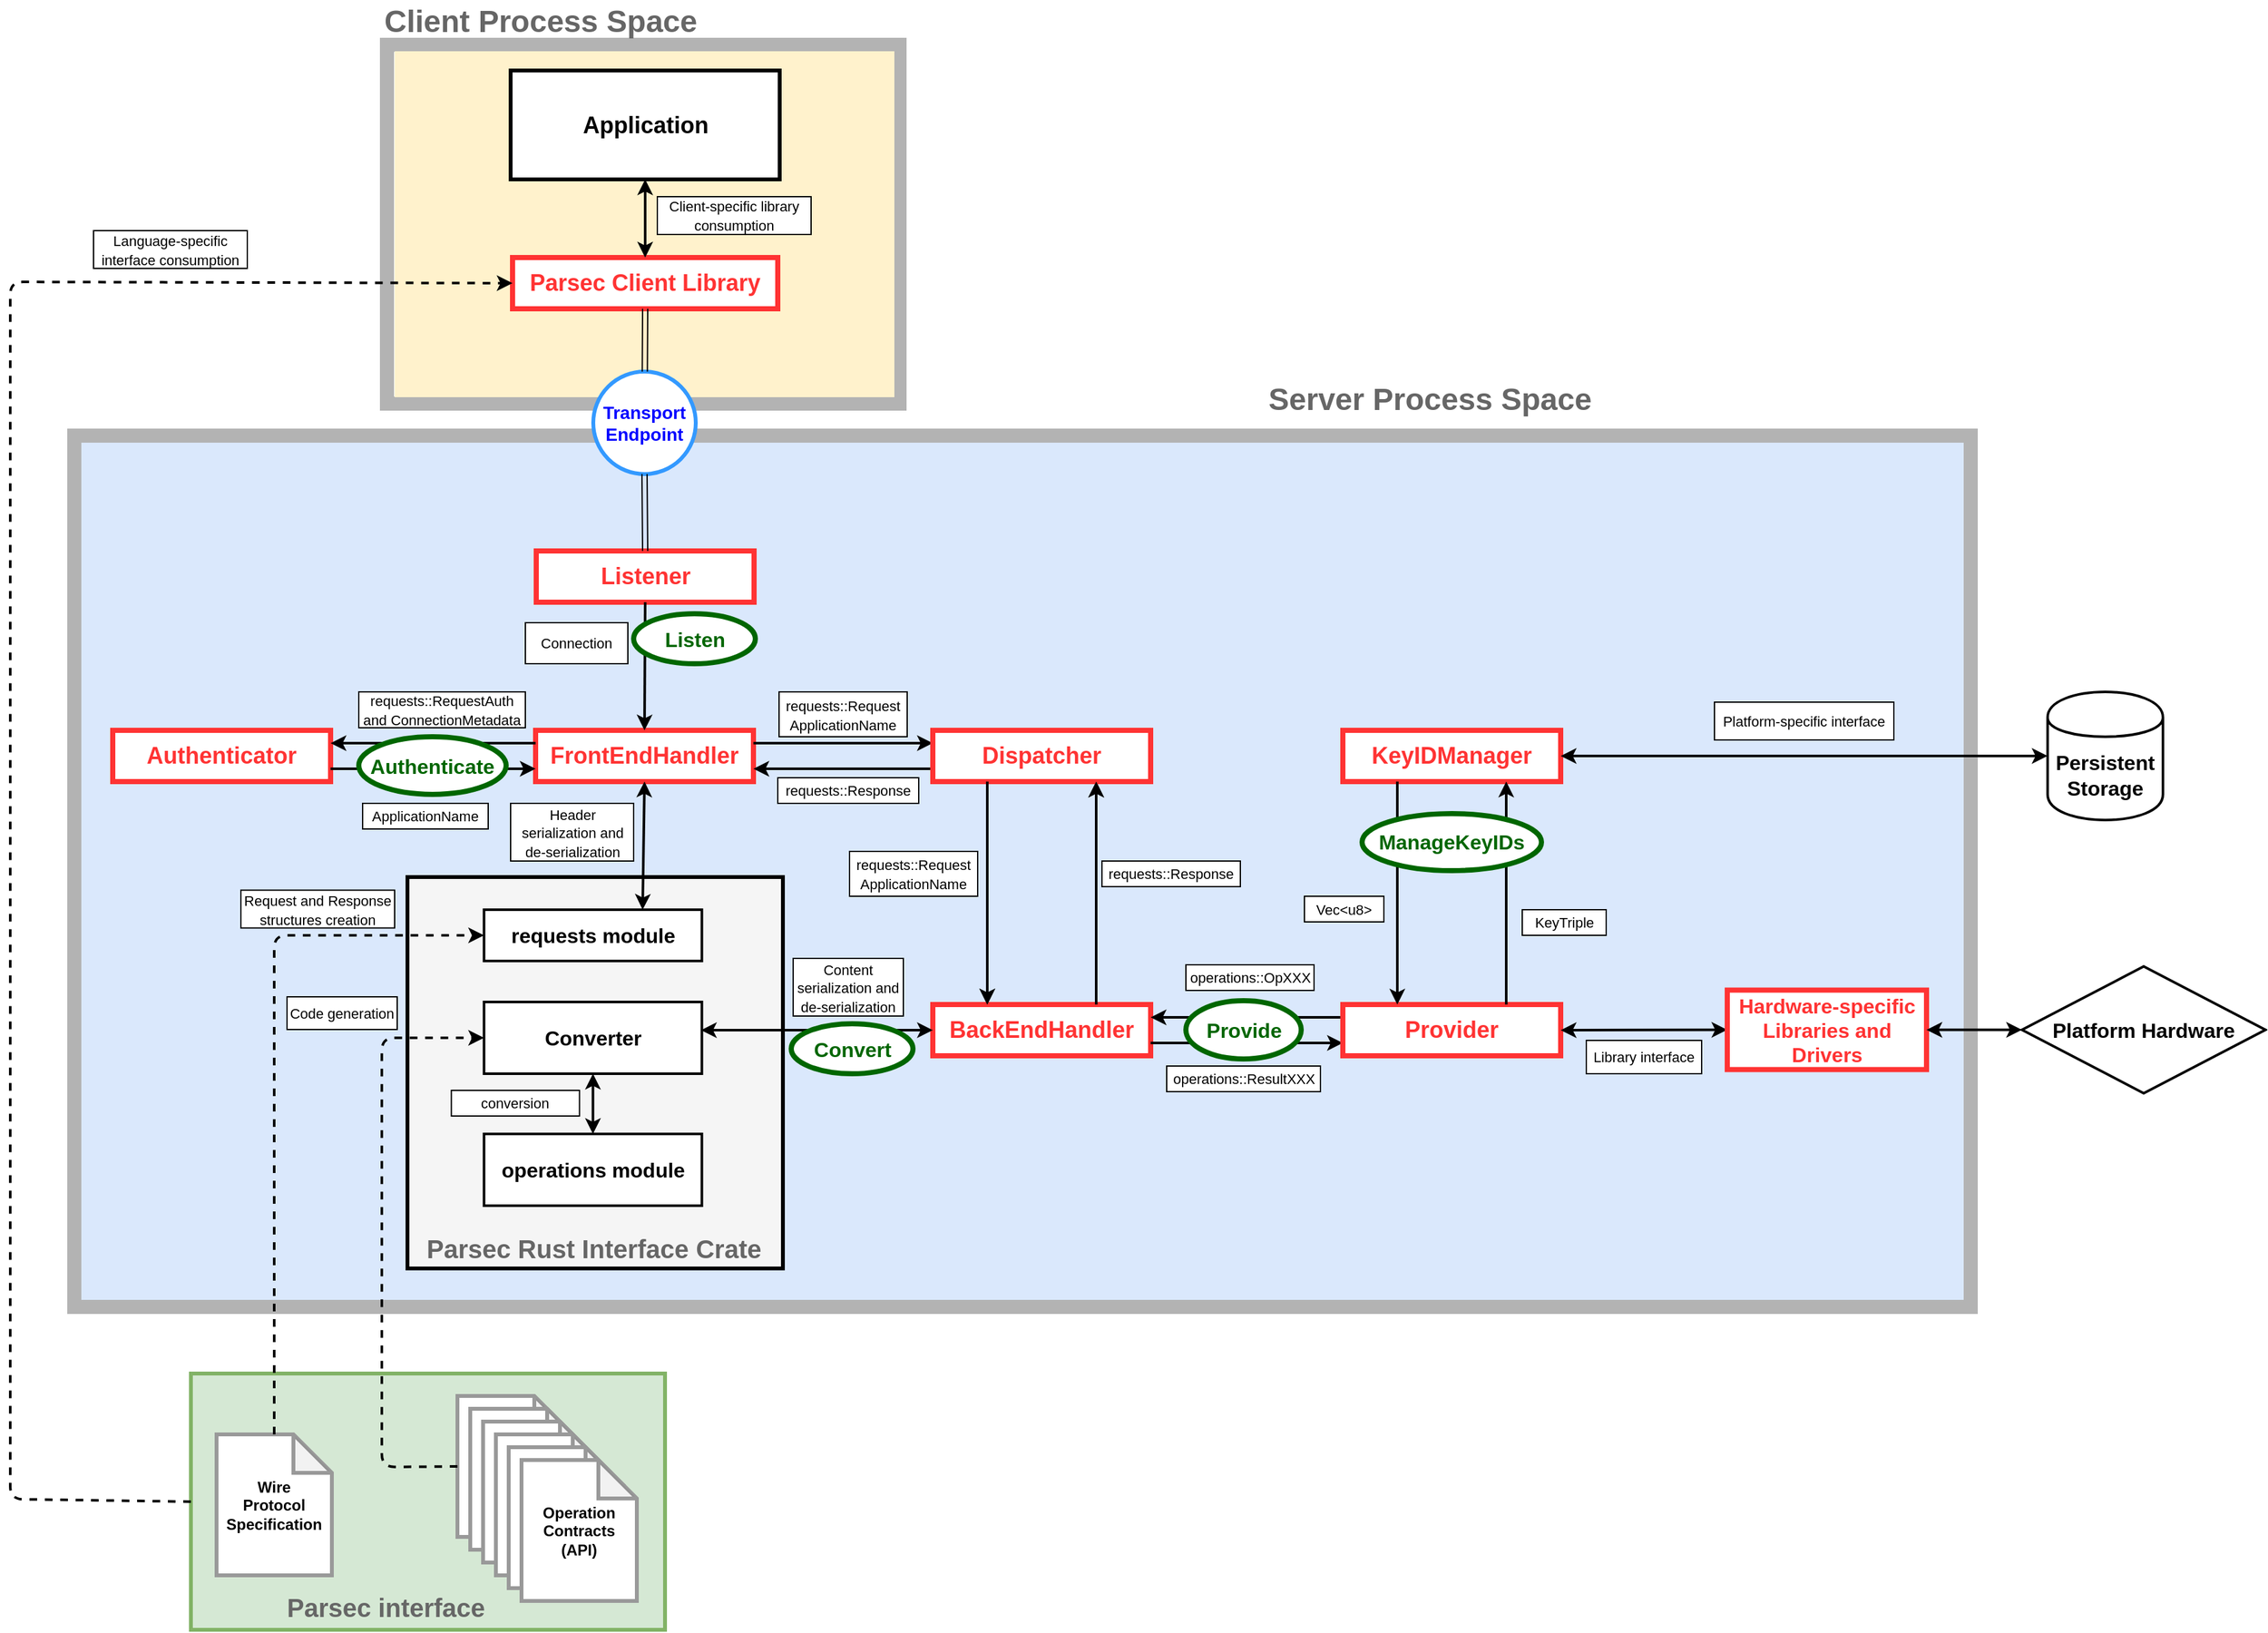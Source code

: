 <mxfile version="13.6.2" type="device"><diagram id="r3fCkxUuyQpxchEkL19v" name="Page-1"><mxGraphModel dx="2178" dy="2046" grid="1" gridSize="10" guides="1" tooltips="1" connect="1" arrows="1" fold="1" page="1" pageScale="1" pageWidth="827" pageHeight="1169" math="0" shadow="0"><root><mxCell id="0"/><mxCell id="1" parent="0"/><mxCell id="tQL5QQdw34QRPst9Y9li-74" value="" style="rounded=0;whiteSpace=wrap;html=1;strokeColor=#B3B3B3;strokeWidth=11;fillColor=#dae8fc;" parent="1" vertex="1"><mxGeometry x="-160" y="-10" width="1480" height="680" as="geometry"/></mxCell><mxCell id="tQL5QQdw34QRPst9Y9li-71" value="" style="rounded=0;whiteSpace=wrap;html=1;strokeColor=#B3B3B3;strokeWidth=11;" parent="1" vertex="1"><mxGeometry x="84" y="-315" width="400" height="280" as="geometry"/></mxCell><mxCell id="tQL5QQdw34QRPst9Y9li-43" value="" style="rounded=0;whiteSpace=wrap;html=1;strokeColor=none;strokeWidth=3;fillColor=#fff2cc;" parent="1" vertex="1"><mxGeometry x="90" y="-310" width="390" height="270" as="geometry"/></mxCell><mxCell id="tQL5QQdw34QRPst9Y9li-3" value="&lt;b&gt;&lt;font style=&quot;font-size: 18px&quot; color=&quot;#ff3333&quot;&gt;Listener&lt;/font&gt;&lt;/b&gt;" style="rounded=0;whiteSpace=wrap;html=1;strokeColor=#FF3333;strokeWidth=4;align=center;" parent="1" vertex="1"><mxGeometry x="200.5" y="80" width="170" height="40" as="geometry"/></mxCell><mxCell id="tQL5QQdw34QRPst9Y9li-6" value="&lt;b&gt;&lt;font color=&quot;#ff3333&quot; style=&quot;font-size: 18px&quot;&gt;FrontEndHandler&lt;/font&gt;&lt;/b&gt;" style="rounded=0;whiteSpace=wrap;html=1;strokeColor=#FF3333;strokeWidth=4;align=center;" parent="1" vertex="1"><mxGeometry x="200" y="220" width="170" height="40" as="geometry"/></mxCell><mxCell id="tQL5QQdw34QRPst9Y9li-7" value="&lt;font style=&quot;font-size: 11px&quot;&gt;Connection&lt;br&gt;&lt;/font&gt;" style="rounded=0;whiteSpace=wrap;html=1;strokeColor=#000000;strokeWidth=1;align=center;" parent="1" vertex="1"><mxGeometry x="192" y="136" width="80" height="32" as="geometry"/></mxCell><mxCell id="tQL5QQdw34QRPst9Y9li-8" value="&lt;font style=&quot;font-size: 14px&quot;&gt;&lt;b&gt;&lt;font color=&quot;#0000ff&quot;&gt;Transport&lt;br&gt;Endpoint&lt;/font&gt;&lt;br&gt;&lt;/b&gt;&lt;/font&gt;" style="ellipse;whiteSpace=wrap;html=1;aspect=fixed;strokeWidth=3;strokeColor=#3399FF;" parent="1" vertex="1"><mxGeometry x="245" y="-60" width="80" height="80" as="geometry"/></mxCell><mxCell id="tQL5QQdw34QRPst9Y9li-9" value="&lt;b&gt;&lt;font color=&quot;#ff3333&quot; style=&quot;font-size: 18px&quot;&gt;Dispatcher&lt;/font&gt;&lt;/b&gt;" style="rounded=0;whiteSpace=wrap;html=1;strokeColor=#FF3333;strokeWidth=4;align=center;" parent="1" vertex="1"><mxGeometry x="510" y="220" width="170" height="40" as="geometry"/></mxCell><mxCell id="tQL5QQdw34QRPst9Y9li-10" value="&lt;b&gt;&lt;font color=&quot;#ff3333&quot; style=&quot;font-size: 18px&quot;&gt;BackEndHandler&lt;/font&gt;&lt;/b&gt;" style="rounded=0;whiteSpace=wrap;html=1;strokeColor=#FF3333;strokeWidth=4;align=center;" parent="1" vertex="1"><mxGeometry x="510" y="434" width="170" height="40" as="geometry"/></mxCell><mxCell id="tQL5QQdw34QRPst9Y9li-11" value="" style="shape=link;html=1;entryX=0.5;entryY=1;entryDx=0;entryDy=0;exitX=0.5;exitY=0;exitDx=0;exitDy=0;" parent="1" source="tQL5QQdw34QRPst9Y9li-3" target="tQL5QQdw34QRPst9Y9li-8" edge="1"><mxGeometry width="50" height="50" relative="1" as="geometry"><mxPoint x="200" y="590" as="sourcePoint"/><mxPoint x="250" y="540" as="targetPoint"/></mxGeometry></mxCell><mxCell id="tQL5QQdw34QRPst9Y9li-13" value="" style="endArrow=classic;html=1;exitX=0.5;exitY=1;exitDx=0;exitDy=0;entryX=0.5;entryY=0;entryDx=0;entryDy=0;strokeWidth=2;" parent="1" source="tQL5QQdw34QRPst9Y9li-3" target="tQL5QQdw34QRPst9Y9li-6" edge="1"><mxGeometry width="50" height="50" relative="1" as="geometry"><mxPoint x="200" y="420" as="sourcePoint"/><mxPoint x="250" y="370" as="targetPoint"/></mxGeometry></mxCell><mxCell id="tQL5QQdw34QRPst9Y9li-19" value="&lt;font style=&quot;font-size: 11px&quot;&gt;requests::Request&lt;br&gt;ApplicationName&lt;br&gt;&lt;/font&gt;" style="rounded=0;whiteSpace=wrap;html=1;strokeColor=#000000;strokeWidth=1;align=center;" parent="1" vertex="1"><mxGeometry x="390" y="190" width="100" height="35" as="geometry"/></mxCell><mxCell id="tQL5QQdw34QRPst9Y9li-20" value="&lt;font style=&quot;font-size: 11px&quot;&gt;requests::Response&lt;/font&gt;" style="rounded=0;whiteSpace=wrap;html=1;strokeColor=#000000;strokeWidth=1;align=center;" parent="1" vertex="1"><mxGeometry x="389" y="257" width="110" height="20" as="geometry"/></mxCell><mxCell id="tQL5QQdw34QRPst9Y9li-21" value="" style="endArrow=classic;html=1;exitX=1;exitY=0.25;exitDx=0;exitDy=0;entryX=0;entryY=0.25;entryDx=0;entryDy=0;strokeWidth=2;" parent="1" source="tQL5QQdw34QRPst9Y9li-6" target="tQL5QQdw34QRPst9Y9li-9" edge="1"><mxGeometry width="50" height="50" relative="1" as="geometry"><mxPoint x="337.5" y="230" as="sourcePoint"/><mxPoint x="337.5" y="130" as="targetPoint"/></mxGeometry></mxCell><mxCell id="tQL5QQdw34QRPst9Y9li-22" value="" style="endArrow=classic;html=1;entryX=1;entryY=0.75;entryDx=0;entryDy=0;exitX=0;exitY=0.75;exitDx=0;exitDy=0;strokeWidth=2;" parent="1" source="tQL5QQdw34QRPst9Y9li-9" target="tQL5QQdw34QRPst9Y9li-6" edge="1"><mxGeometry width="50" height="50" relative="1" as="geometry"><mxPoint x="500" y="240" as="sourcePoint"/><mxPoint x="347.5" y="140" as="targetPoint"/></mxGeometry></mxCell><mxCell id="tQL5QQdw34QRPst9Y9li-23" value="" style="endArrow=classic;html=1;exitX=0.25;exitY=1;exitDx=0;exitDy=0;entryX=0.25;entryY=0;entryDx=0;entryDy=0;strokeWidth=2;" parent="1" source="tQL5QQdw34QRPst9Y9li-9" target="tQL5QQdw34QRPst9Y9li-10" edge="1"><mxGeometry width="50" height="50" relative="1" as="geometry"><mxPoint x="252.5" y="130" as="sourcePoint"/><mxPoint x="252.5" y="230" as="targetPoint"/></mxGeometry></mxCell><mxCell id="tQL5QQdw34QRPst9Y9li-24" value="" style="endArrow=classic;html=1;exitX=0.75;exitY=0;exitDx=0;exitDy=0;entryX=0.75;entryY=1;entryDx=0;entryDy=0;strokeWidth=2;" parent="1" source="tQL5QQdw34QRPst9Y9li-10" target="tQL5QQdw34QRPst9Y9li-9" edge="1"><mxGeometry width="50" height="50" relative="1" as="geometry"><mxPoint x="262.5" y="140" as="sourcePoint"/><mxPoint x="262.5" y="240" as="targetPoint"/></mxGeometry></mxCell><mxCell id="tQL5QQdw34QRPst9Y9li-25" value="" style="endArrow=classic;html=1;exitX=1;exitY=0.75;exitDx=0;exitDy=0;strokeWidth=2;entryX=0;entryY=0.75;entryDx=0;entryDy=0;" parent="1" source="tQL5QQdw34QRPst9Y9li-10" target="tQL5QQdw34QRPst9Y9li-12" edge="1"><mxGeometry width="50" height="50" relative="1" as="geometry"><mxPoint x="272.5" y="240" as="sourcePoint"/><mxPoint x="850" y="440" as="targetPoint"/></mxGeometry></mxCell><mxCell id="tQL5QQdw34QRPst9Y9li-26" value="" style="endArrow=classic;html=1;exitX=0;exitY=0.25;exitDx=0;exitDy=0;entryX=1;entryY=0.25;entryDx=0;entryDy=0;strokeWidth=2;" parent="1" source="tQL5QQdw34QRPst9Y9li-12" target="tQL5QQdw34QRPst9Y9li-10" edge="1"><mxGeometry width="50" height="50" relative="1" as="geometry"><mxPoint x="282.5" y="250" as="sourcePoint"/><mxPoint x="282.5" y="350" as="targetPoint"/></mxGeometry></mxCell><mxCell id="tQL5QQdw34QRPst9Y9li-28" value="&lt;font style=&quot;font-size: 11px&quot;&gt;requests::Response&lt;/font&gt;" style="rounded=0;whiteSpace=wrap;html=1;strokeColor=#000000;strokeWidth=1;align=center;" parent="1" vertex="1"><mxGeometry x="642" y="322" width="108" height="20" as="geometry"/></mxCell><mxCell id="tQL5QQdw34QRPst9Y9li-31" value="" style="rounded=0;whiteSpace=wrap;html=1;strokeColor=#000000;strokeWidth=3;fillColor=#f5f5f5;fontColor=#333333;" parent="1" vertex="1"><mxGeometry x="100" y="334.5" width="293" height="305.5" as="geometry"/></mxCell><mxCell id="tQL5QQdw34QRPst9Y9li-33" value="&lt;font style=&quot;font-size: 11px&quot;&gt;operations::ResultXXX&lt;/font&gt;" style="rounded=0;whiteSpace=wrap;html=1;strokeColor=#000000;strokeWidth=1;align=center;" parent="1" vertex="1"><mxGeometry x="692.5" y="482" width="120" height="20" as="geometry"/></mxCell><mxCell id="tQL5QQdw34QRPst9Y9li-34" value="" style="rounded=0;whiteSpace=wrap;html=1;strokeColor=#82b366;strokeWidth=3;fillColor=#d5e8d4;" parent="1" vertex="1"><mxGeometry x="-69" y="722" width="370" height="200" as="geometry"/></mxCell><mxCell id="tQL5QQdw34QRPst9Y9li-35" value="&lt;b&gt;Wire&lt;br&gt;Protocol&lt;br&gt;Specification&lt;/b&gt;" style="shape=note;whiteSpace=wrap;html=1;backgroundOutline=1;darkOpacity=0.05;strokeColor=#999999;strokeWidth=3;" parent="1" vertex="1"><mxGeometry x="-49" y="769.5" width="90" height="110" as="geometry"/></mxCell><mxCell id="tQL5QQdw34QRPst9Y9li-36" value="&lt;b&gt;Protobuf&lt;br&gt;Contracts&lt;/b&gt;" style="shape=note;whiteSpace=wrap;html=1;backgroundOutline=1;darkOpacity=0.05;strokeColor=#999999;strokeWidth=3;" parent="1" vertex="1"><mxGeometry x="139" y="739.5" width="90" height="110" as="geometry"/></mxCell><mxCell id="tQL5QQdw34QRPst9Y9li-37" value="&lt;b&gt;Protobuf&lt;br&gt;Contracts&lt;/b&gt;" style="shape=note;whiteSpace=wrap;html=1;backgroundOutline=1;darkOpacity=0.05;strokeColor=#999999;strokeWidth=3;" parent="1" vertex="1"><mxGeometry x="149" y="749.5" width="90" height="110" as="geometry"/></mxCell><mxCell id="tQL5QQdw34QRPst9Y9li-38" value="&lt;b&gt;Protobuf&lt;br&gt;Contracts&lt;/b&gt;" style="shape=note;whiteSpace=wrap;html=1;backgroundOutline=1;darkOpacity=0.05;strokeColor=#999999;strokeWidth=3;" parent="1" vertex="1"><mxGeometry x="159" y="759.5" width="90" height="110" as="geometry"/></mxCell><mxCell id="tQL5QQdw34QRPst9Y9li-39" value="&lt;b&gt;Protobuf&lt;br&gt;Contracts&lt;/b&gt;" style="shape=note;whiteSpace=wrap;html=1;backgroundOutline=1;darkOpacity=0.05;strokeColor=#999999;strokeWidth=3;" parent="1" vertex="1"><mxGeometry x="169" y="769.5" width="90" height="110" as="geometry"/></mxCell><mxCell id="tQL5QQdw34QRPst9Y9li-40" value="&lt;b&gt;Protobuf&lt;br&gt;Contracts&lt;/b&gt;" style="shape=note;whiteSpace=wrap;html=1;backgroundOutline=1;darkOpacity=0.05;strokeColor=#999999;strokeWidth=3;" parent="1" vertex="1"><mxGeometry x="179" y="779.5" width="90" height="110" as="geometry"/></mxCell><mxCell id="tQL5QQdw34QRPst9Y9li-41" value="&lt;b&gt;Operation&lt;br&gt;Contracts&lt;br&gt;(API)&lt;br&gt;&lt;/b&gt;" style="shape=note;whiteSpace=wrap;html=1;backgroundOutline=1;darkOpacity=0.05;strokeColor=#999999;strokeWidth=3;" parent="1" vertex="1"><mxGeometry x="189" y="789.5" width="90" height="110" as="geometry"/></mxCell><mxCell id="tQL5QQdw34QRPst9Y9li-44" value="&lt;b&gt;&lt;font style=&quot;font-size: 18px&quot;&gt;Application&lt;/font&gt;&lt;/b&gt;" style="rounded=0;whiteSpace=wrap;html=1;strokeColor=#000000;strokeWidth=3;align=center;" parent="1" vertex="1"><mxGeometry x="180.5" y="-295" width="210" height="85" as="geometry"/></mxCell><mxCell id="tQL5QQdw34QRPst9Y9li-45" value="&lt;b&gt;&lt;font style=&quot;font-size: 18px&quot; color=&quot;#ff3333&quot;&gt;Parsec Client Library&lt;/font&gt;&lt;/b&gt;" style="rounded=0;whiteSpace=wrap;html=1;strokeColor=#FF3333;strokeWidth=4;align=center;" parent="1" vertex="1"><mxGeometry x="182" y="-149" width="207" height="40" as="geometry"/></mxCell><mxCell id="tQL5QQdw34QRPst9Y9li-46" value="" style="shape=link;html=1;entryX=0.5;entryY=1;entryDx=0;entryDy=0;" parent="1" source="tQL5QQdw34QRPst9Y9li-8" target="tQL5QQdw34QRPst9Y9li-45" edge="1"><mxGeometry width="50" height="50" relative="1" as="geometry"><mxPoint x="295" y="90" as="sourcePoint"/><mxPoint x="295" y="30" as="targetPoint"/></mxGeometry></mxCell><mxCell id="tQL5QQdw34QRPst9Y9li-47" value="" style="endArrow=classic;html=1;exitX=0.5;exitY=1;exitDx=0;exitDy=0;entryX=0.5;entryY=0;entryDx=0;entryDy=0;strokeWidth=2;startArrow=classic;startFill=1;" parent="1" source="tQL5QQdw34QRPst9Y9li-44" target="tQL5QQdw34QRPst9Y9li-45" edge="1"><mxGeometry width="50" height="50" relative="1" as="geometry"><mxPoint x="252.5" y="130" as="sourcePoint"/><mxPoint x="252.5" y="230" as="targetPoint"/></mxGeometry></mxCell><mxCell id="tQL5QQdw34QRPst9Y9li-51" value="" style="endArrow=classic;html=1;strokeWidth=2;entryX=0;entryY=0.5;entryDx=0;entryDy=0;exitX=0;exitY=0.5;exitDx=0;exitDy=0;dashed=1;" parent="1" source="tQL5QQdw34QRPst9Y9li-34" target="tQL5QQdw34QRPst9Y9li-45" edge="1"><mxGeometry width="50" height="50" relative="1" as="geometry"><mxPoint x="-180" y="960" as="sourcePoint"/><mxPoint x="-130" y="910" as="targetPoint"/><Array as="points"><mxPoint x="-210" y="820"/><mxPoint x="-210" y="330"/><mxPoint x="-210" y="-130"/></Array></mxGeometry></mxCell><mxCell id="tQL5QQdw34QRPst9Y9li-53" value="" style="endArrow=classic;html=1;exitX=0.5;exitY=0;exitDx=0;exitDy=0;entryX=0;entryY=0.5;entryDx=0;entryDy=0;strokeWidth=2;exitPerimeter=0;dashed=1;" parent="1" source="tQL5QQdw34QRPst9Y9li-35" target="3R7wPzq69bJwRMDpHumH-47" edge="1"><mxGeometry width="50" height="50" relative="1" as="geometry"><mxPoint x="50" y="737.5" as="sourcePoint"/><mxPoint x="198.5" y="380" as="targetPoint"/><Array as="points"><mxPoint x="-4" y="380"/></Array></mxGeometry></mxCell><mxCell id="tQL5QQdw34QRPst9Y9li-54" value="&lt;b&gt;&lt;font style=&quot;font-size: 16px&quot;&gt;operations module&lt;br&gt;&lt;/font&gt;&lt;/b&gt;" style="rounded=0;whiteSpace=wrap;html=1;strokeColor=#000000;strokeWidth=2;align=center;" parent="1" vertex="1"><mxGeometry x="159.75" y="535" width="170" height="56" as="geometry"/></mxCell><mxCell id="tQL5QQdw34QRPst9Y9li-57" value="&lt;b&gt;&lt;font style=&quot;font-size: 20px&quot; color=&quot;#666666&quot;&gt;Parsec interface&lt;/font&gt;&lt;/b&gt;" style="text;html=1;resizable=0;points=[];autosize=1;align=left;verticalAlign=top;spacingTop=-4;" parent="1" vertex="1"><mxGeometry x="3.5" y="889.5" width="170" height="20" as="geometry"/></mxCell><mxCell id="tQL5QQdw34QRPst9Y9li-58" value="&lt;b&gt;&lt;font style=&quot;font-size: 20px&quot; color=&quot;#666666&quot;&gt;Parsec Rust Interface Crate&lt;br&gt;&lt;/font&gt;&lt;/b&gt;" style="text;html=1;resizable=0;points=[];autosize=1;align=left;verticalAlign=top;spacingTop=-4;" parent="1" vertex="1"><mxGeometry x="113" y="610" width="280" height="20" as="geometry"/></mxCell><mxCell id="tQL5QQdw34QRPst9Y9li-61" value="" style="endArrow=classic;startArrow=classic;html=1;strokeWidth=2;exitX=0.5;exitY=0;exitDx=0;exitDy=0;entryX=0.5;entryY=1;entryDx=0;entryDy=0;" parent="1" target="tQL5QQdw34QRPst9Y9li-6" edge="1"><mxGeometry width="50" height="50" relative="1" as="geometry"><mxPoint x="283.5" y="360" as="sourcePoint"/><mxPoint x="279" y="259" as="targetPoint"/></mxGeometry></mxCell><mxCell id="tQL5QQdw34QRPst9Y9li-64" value="&lt;font style=&quot;font-size: 11px&quot;&gt;Header serialization and de-serialization&lt;/font&gt;" style="rounded=0;whiteSpace=wrap;html=1;strokeColor=#000000;strokeWidth=1;align=center;" parent="1" vertex="1"><mxGeometry x="180.5" y="277" width="96" height="45" as="geometry"/></mxCell><mxCell id="tQL5QQdw34QRPst9Y9li-65" value="" style="endArrow=classic;startArrow=classic;html=1;strokeWidth=2;exitX=0.5;exitY=0;exitDx=0;exitDy=0;entryX=0.5;entryY=1;entryDx=0;entryDy=0;" parent="1" source="tQL5QQdw34QRPst9Y9li-54" target="3R7wPzq69bJwRMDpHumH-46" edge="1"><mxGeometry width="50" height="50" relative="1" as="geometry"><mxPoint x="293.5" y="370" as="sourcePoint"/><mxPoint x="269.973" y="488" as="targetPoint"/></mxGeometry></mxCell><mxCell id="tQL5QQdw34QRPst9Y9li-66" value="&lt;font style=&quot;font-size: 11px&quot;&gt;conversion&lt;/font&gt;" style="rounded=0;whiteSpace=wrap;html=1;strokeColor=#000000;strokeWidth=1;align=center;" parent="1" vertex="1"><mxGeometry x="134.25" y="501" width="100" height="20" as="geometry"/></mxCell><mxCell id="tQL5QQdw34QRPst9Y9li-67" value="" style="endArrow=classic;html=1;strokeWidth=2;entryX=0;entryY=0.5;entryDx=0;entryDy=0;exitX=0;exitY=0.5;exitDx=0;exitDy=0;dashed=1;exitPerimeter=0;" parent="1" source="tQL5QQdw34QRPst9Y9li-36" target="3R7wPzq69bJwRMDpHumH-46" edge="1"><mxGeometry width="50" height="50" relative="1" as="geometry"><mxPoint x="2.5" y="800" as="sourcePoint"/><mxPoint x="200" y="460" as="targetPoint"/><Array as="points"><mxPoint x="80" y="795"/><mxPoint x="80" y="460"/></Array></mxGeometry></mxCell><mxCell id="tQL5QQdw34QRPst9Y9li-68" value="" style="endArrow=classic;startArrow=classic;html=1;strokeWidth=2;exitX=0;exitY=0.5;exitDx=0;exitDy=0;entryX=0.996;entryY=0.393;entryDx=0;entryDy=0;entryPerimeter=0;" parent="1" source="tQL5QQdw34QRPst9Y9li-10" target="3R7wPzq69bJwRMDpHumH-46" edge="1"><mxGeometry width="50" height="50" relative="1" as="geometry"><mxPoint x="293.5" y="370" as="sourcePoint"/><mxPoint x="370" y="454.008" as="targetPoint"/></mxGeometry></mxCell><mxCell id="tQL5QQdw34QRPst9Y9li-69" value="&lt;font style=&quot;font-size: 11px&quot;&gt;Content serialization and de-serialization&lt;/font&gt;" style="rounded=0;whiteSpace=wrap;html=1;strokeColor=#000000;strokeWidth=1;align=center;" parent="1" vertex="1"><mxGeometry x="401" y="398" width="86" height="45" as="geometry"/></mxCell><mxCell id="tQL5QQdw34QRPst9Y9li-77" value="&lt;b&gt;&lt;font style=&quot;font-size: 24px&quot; color=&quot;#666666&quot;&gt;Client Process Space&lt;/font&gt;&lt;/b&gt;" style="text;html=1;resizable=0;points=[];autosize=1;align=left;verticalAlign=top;spacingTop=-4;" parent="1" vertex="1"><mxGeometry x="80" y="-350" width="260" height="20" as="geometry"/></mxCell><mxCell id="tQL5QQdw34QRPst9Y9li-78" value="&lt;font color=&quot;#666666&quot;&gt;&lt;span style=&quot;font-size: 24px&quot;&gt;&lt;b&gt;Server Process Space&lt;/b&gt;&lt;/span&gt;&lt;/font&gt;" style="text;html=1;resizable=0;points=[];autosize=1;align=left;verticalAlign=top;spacingTop=-4;" parent="1" vertex="1"><mxGeometry x="770" y="-55" width="270" height="20" as="geometry"/></mxCell><mxCell id="tQL5QQdw34QRPst9Y9li-12" value="&lt;b&gt;&lt;font color=&quot;#ff3333&quot; style=&quot;font-size: 18px&quot;&gt;Provider&lt;/font&gt;&lt;/b&gt;" style="rounded=0;whiteSpace=wrap;html=1;strokeColor=#FF3333;strokeWidth=4;align=center;" parent="1" vertex="1"><mxGeometry x="830" y="434" width="170" height="40" as="geometry"/></mxCell><mxCell id="ygFmO6XWTgWKGIcUkPQl-4" value="&lt;b&gt;&lt;font style=&quot;font-size: 18px&quot; color=&quot;#ff3333&quot;&gt;Authenticator&lt;/font&gt;&lt;/b&gt;" style="rounded=0;whiteSpace=wrap;html=1;strokeColor=#FF3333;strokeWidth=4;align=center;" parent="1" vertex="1"><mxGeometry x="-130" y="220" width="170" height="40" as="geometry"/></mxCell><mxCell id="ygFmO6XWTgWKGIcUkPQl-5" value="" style="endArrow=classic;html=1;exitX=0;exitY=0.25;exitDx=0;exitDy=0;entryX=1;entryY=0.25;entryDx=0;entryDy=0;strokeWidth=2;" parent="1" source="tQL5QQdw34QRPst9Y9li-6" target="ygFmO6XWTgWKGIcUkPQl-4" edge="1"><mxGeometry width="50" height="50" relative="1" as="geometry"><mxPoint x="130.0" y="190" as="sourcePoint"/><mxPoint x="130.0" y="290" as="targetPoint"/></mxGeometry></mxCell><mxCell id="ygFmO6XWTgWKGIcUkPQl-7" value="" style="endArrow=classic;html=1;exitX=1;exitY=0.75;exitDx=0;exitDy=0;entryX=0;entryY=0.75;entryDx=0;entryDy=0;strokeWidth=2;" parent="1" source="ygFmO6XWTgWKGIcUkPQl-4" target="tQL5QQdw34QRPst9Y9li-6" edge="1"><mxGeometry width="50" height="50" relative="1" as="geometry"><mxPoint x="196.0" y="274" as="sourcePoint"/><mxPoint x="80" y="274" as="targetPoint"/></mxGeometry></mxCell><mxCell id="ygFmO6XWTgWKGIcUkPQl-12" value="&lt;font style=&quot;font-size: 11px&quot;&gt;requests::RequestAuth and ConnectionMetadata&lt;/font&gt;" style="rounded=0;whiteSpace=wrap;html=1;strokeColor=#000000;strokeWidth=1;align=center;" parent="1" vertex="1"><mxGeometry x="62" y="190" width="130" height="28" as="geometry"/></mxCell><mxCell id="ygFmO6XWTgWKGIcUkPQl-13" value="&lt;font style=&quot;font-size: 11px&quot;&gt;ApplicationName&lt;/font&gt;" style="rounded=0;whiteSpace=wrap;html=1;strokeColor=#000000;strokeWidth=1;align=center;" parent="1" vertex="1"><mxGeometry x="65" y="277" width="98" height="20" as="geometry"/></mxCell><mxCell id="3R7wPzq69bJwRMDpHumH-1" value="&lt;font style=&quot;font-size: 11px&quot;&gt;requests::Request&lt;br&gt;ApplicationName&lt;br&gt;&lt;/font&gt;" style="rounded=0;whiteSpace=wrap;html=1;strokeColor=#000000;strokeWidth=1;align=center;" parent="1" vertex="1"><mxGeometry x="445" y="314.5" width="100" height="35" as="geometry"/></mxCell><mxCell id="3R7wPzq69bJwRMDpHumH-5" value="&lt;b&gt;&lt;font color=&quot;#ff3333&quot; style=&quot;font-size: 18px&quot;&gt;Dispatcher&lt;/font&gt;&lt;/b&gt;" style="rounded=0;whiteSpace=wrap;html=1;strokeColor=#FF3333;strokeWidth=4;align=center;" parent="1" vertex="1"><mxGeometry x="510" y="220" width="170" height="40" as="geometry"/></mxCell><mxCell id="3R7wPzq69bJwRMDpHumH-6" value="" style="endArrow=classic;html=1;exitX=0.25;exitY=1;exitDx=0;exitDy=0;entryX=0.25;entryY=0;entryDx=0;entryDy=0;strokeWidth=2;" parent="1" source="3R7wPzq69bJwRMDpHumH-5" edge="1"><mxGeometry width="50" height="50" relative="1" as="geometry"><mxPoint x="252.5" y="130" as="sourcePoint"/><mxPoint x="552.5" y="434" as="targetPoint"/></mxGeometry></mxCell><mxCell id="3R7wPzq69bJwRMDpHumH-7" value="" style="endArrow=classic;html=1;exitX=0.75;exitY=0;exitDx=0;exitDy=0;entryX=0.75;entryY=1;entryDx=0;entryDy=0;strokeWidth=2;" parent="1" target="3R7wPzq69bJwRMDpHumH-5" edge="1"><mxGeometry width="50" height="50" relative="1" as="geometry"><mxPoint x="637.5" y="434" as="sourcePoint"/><mxPoint x="262.5" y="240" as="targetPoint"/></mxGeometry></mxCell><mxCell id="3R7wPzq69bJwRMDpHumH-11" value="&lt;font style=&quot;font-size: 11px&quot;&gt;operations::OpXXX&lt;/font&gt;" style="rounded=0;whiteSpace=wrap;html=1;strokeColor=#000000;strokeWidth=1;align=center;" parent="1" vertex="1"><mxGeometry x="707.5" y="403" width="100" height="20" as="geometry"/></mxCell><mxCell id="3R7wPzq69bJwRMDpHumH-12" value="&lt;font style=&quot;font-size: 11px&quot;&gt;requests::Request&lt;br&gt;ApplicationName&lt;br&gt;&lt;/font&gt;" style="rounded=0;whiteSpace=wrap;html=1;strokeColor=#000000;strokeWidth=1;align=center;" parent="1" vertex="1"><mxGeometry x="445" y="314.5" width="100" height="35" as="geometry"/></mxCell><mxCell id="3R7wPzq69bJwRMDpHumH-24" value="&lt;font style=&quot;font-size: 11px&quot;&gt;Vec&amp;lt;u8&amp;gt;&lt;/font&gt;" style="rounded=0;whiteSpace=wrap;html=1;strokeColor=#000000;strokeWidth=1;align=center;" parent="1" vertex="1"><mxGeometry x="800" y="349.5" width="62" height="20" as="geometry"/></mxCell><mxCell id="3R7wPzq69bJwRMDpHumH-25" value="&lt;b&gt;&lt;font style=&quot;font-size: 18px&quot; color=&quot;#ff3333&quot;&gt;KeyIDManager&lt;/font&gt;&lt;/b&gt;" style="rounded=0;whiteSpace=wrap;html=1;strokeColor=#FF3333;strokeWidth=4;align=center;" parent="1" vertex="1"><mxGeometry x="830" y="220" width="170" height="40" as="geometry"/></mxCell><mxCell id="3R7wPzq69bJwRMDpHumH-26" value="" style="endArrow=classic;html=1;entryX=0.25;entryY=0;entryDx=0;entryDy=0;strokeWidth=2;exitX=0.25;exitY=1;exitDx=0;exitDy=0;" parent="1" source="3R7wPzq69bJwRMDpHumH-25" target="tQL5QQdw34QRPst9Y9li-12" edge="1"><mxGeometry width="50" height="50" relative="1" as="geometry"><mxPoint x="858" y="260" as="sourcePoint"/><mxPoint x="855" y="394" as="targetPoint"/></mxGeometry></mxCell><mxCell id="3R7wPzq69bJwRMDpHumH-27" value="" style="endArrow=classic;html=1;exitX=0.75;exitY=0;exitDx=0;exitDy=0;entryX=0.75;entryY=1;entryDx=0;entryDy=0;strokeWidth=2;" parent="1" source="tQL5QQdw34QRPst9Y9li-12" target="3R7wPzq69bJwRMDpHumH-25" edge="1"><mxGeometry width="50" height="50" relative="1" as="geometry"><mxPoint x="940" y="394" as="sourcePoint"/><mxPoint x="565" y="200" as="targetPoint"/></mxGeometry></mxCell><mxCell id="3R7wPzq69bJwRMDpHumH-28" value="&lt;font style=&quot;font-size: 11px&quot;&gt;KeyTriple&lt;/font&gt;" style="rounded=0;whiteSpace=wrap;html=1;strokeColor=#000000;strokeWidth=1;align=center;" parent="1" vertex="1"><mxGeometry x="970" y="360" width="65.5" height="20" as="geometry"/></mxCell><mxCell id="3R7wPzq69bJwRMDpHumH-29" value="" style="endArrow=classic;html=1;exitX=1;exitY=0.5;exitDx=0;exitDy=0;strokeWidth=2;entryX=0;entryY=0.5;entryDx=0;entryDy=0;startArrow=classic;startFill=1;" parent="1" source="tQL5QQdw34QRPst9Y9li-12" target="3R7wPzq69bJwRMDpHumH-37" edge="1"><mxGeometry width="50" height="50" relative="1" as="geometry"><mxPoint x="970" y="472" as="sourcePoint"/><mxPoint x="1060" y="454" as="targetPoint"/></mxGeometry></mxCell><mxCell id="3R7wPzq69bJwRMDpHumH-37" value="&lt;b&gt;&lt;font style=&quot;font-size: 16px&quot;&gt;Hardware-specific Libraries and Drivers&lt;br&gt;&lt;/font&gt;&lt;/b&gt;" style="rounded=0;whiteSpace=wrap;html=1;strokeColor=#FF3333;strokeWidth=4;align=center;fontColor=#FF3333;" parent="1" vertex="1"><mxGeometry x="1130" y="422.75" width="155.5" height="62" as="geometry"/></mxCell><mxCell id="3R7wPzq69bJwRMDpHumH-44" value="" style="endArrow=classic;html=1;exitX=1;exitY=0.5;exitDx=0;exitDy=0;entryX=0;entryY=0.5;entryDx=0;entryDy=0;strokeWidth=2;startArrow=classic;startFill=1;" parent="1" source="3R7wPzq69bJwRMDpHumH-25" target="3R7wPzq69bJwRMDpHumH-45" edge="1"><mxGeometry width="50" height="50" relative="1" as="geometry"><mxPoint x="1044.5" y="307.5" as="sourcePoint"/><mxPoint x="897.5" y="128" as="targetPoint"/></mxGeometry></mxCell><mxCell id="3R7wPzq69bJwRMDpHumH-45" value="&lt;b&gt;&lt;font style=&quot;font-size: 16px&quot;&gt;Persistent Storage&lt;br&gt;&lt;/font&gt;&lt;/b&gt;" style="shape=cylinder;whiteSpace=wrap;html=1;boundedLbl=1;backgroundOutline=1;strokeWidth=2;" parent="1" vertex="1"><mxGeometry x="1380" y="190" width="90" height="100" as="geometry"/></mxCell><mxCell id="3R7wPzq69bJwRMDpHumH-46" value="&lt;b&gt;&lt;font style=&quot;font-size: 16px&quot;&gt;Converter&lt;br&gt;&lt;/font&gt;&lt;/b&gt;" style="rounded=0;whiteSpace=wrap;html=1;strokeColor=#000000;strokeWidth=2;align=center;" parent="1" vertex="1"><mxGeometry x="159.75" y="432" width="170" height="56" as="geometry"/></mxCell><mxCell id="3R7wPzq69bJwRMDpHumH-47" value="&lt;b&gt;&lt;font style=&quot;font-size: 16px&quot;&gt;requests module&lt;br&gt;&lt;/font&gt;&lt;/b&gt;" style="rounded=0;whiteSpace=wrap;html=1;strokeColor=#000000;strokeWidth=2;align=center;" parent="1" vertex="1"><mxGeometry x="159.75" y="360" width="170" height="40" as="geometry"/></mxCell><mxCell id="3R7wPzq69bJwRMDpHumH-58" value="&lt;font style=&quot;font-size: 16px&quot; color=&quot;#006600&quot;&gt;&lt;b&gt;&lt;font style=&quot;font-size: 16px&quot;&gt;Convert&lt;/font&gt;&lt;/b&gt;&lt;/font&gt;" style="ellipse;whiteSpace=wrap;html=1;strokeColor=#006600;strokeWidth=4;" parent="1" vertex="1"><mxGeometry x="399.5" y="449" width="95" height="39" as="geometry"/></mxCell><mxCell id="3R7wPzq69bJwRMDpHumH-59" value="&lt;font style=&quot;font-size: 16px&quot; color=&quot;#006600&quot;&gt;&lt;b&gt;&lt;font style=&quot;font-size: 16px&quot;&gt;Listen&lt;/font&gt;&lt;/b&gt;&lt;/font&gt;" style="ellipse;whiteSpace=wrap;html=1;strokeColor=#006600;strokeWidth=4;" parent="1" vertex="1"><mxGeometry x="276.5" y="129" width="95" height="39" as="geometry"/></mxCell><mxCell id="3R7wPzq69bJwRMDpHumH-60" value="&lt;font style=&quot;font-size: 16px&quot; color=&quot;#006600&quot;&gt;&lt;b&gt;&lt;font style=&quot;font-size: 16px&quot;&gt;Authenticate&lt;/font&gt;&lt;/b&gt;&lt;/font&gt;" style="ellipse;whiteSpace=wrap;html=1;strokeColor=#006600;strokeWidth=4;" parent="1" vertex="1"><mxGeometry x="62" y="225" width="115" height="45" as="geometry"/></mxCell><mxCell id="3R7wPzq69bJwRMDpHumH-61" value="&lt;font style=&quot;font-size: 16px&quot; color=&quot;#006600&quot;&gt;&lt;b&gt;&lt;font style=&quot;font-size: 16px&quot;&gt;ManageKeyIDs&lt;/font&gt;&lt;/b&gt;&lt;/font&gt;" style="ellipse;whiteSpace=wrap;html=1;strokeColor=#006600;strokeWidth=4;" parent="1" vertex="1"><mxGeometry x="845" y="285" width="140" height="44.5" as="geometry"/></mxCell><mxCell id="3R7wPzq69bJwRMDpHumH-62" value="&lt;font style=&quot;font-size: 16px&quot; color=&quot;#006600&quot;&gt;&lt;b&gt;&lt;font style=&quot;font-size: 16px&quot;&gt;Provide&lt;/font&gt;&lt;/b&gt;&lt;/font&gt;" style="ellipse;whiteSpace=wrap;html=1;strokeColor=#006600;strokeWidth=4;" parent="1" vertex="1"><mxGeometry x="707.5" y="431" width="90" height="45.5" as="geometry"/></mxCell><mxCell id="3R7wPzq69bJwRMDpHumH-64" value="&lt;font style=&quot;font-size: 11px&quot;&gt;Code generation&lt;/font&gt;" style="rounded=0;whiteSpace=wrap;html=1;strokeColor=#000000;strokeWidth=1;align=center;" parent="1" vertex="1"><mxGeometry x="6" y="428" width="86" height="25.5" as="geometry"/></mxCell><mxCell id="3R7wPzq69bJwRMDpHumH-66" value="" style="endArrow=classic;html=1;exitX=1;exitY=0.5;exitDx=0;exitDy=0;strokeWidth=2;startArrow=classic;startFill=1;entryX=0;entryY=0.5;entryDx=0;entryDy=0;" parent="1" source="3R7wPzq69bJwRMDpHumH-37" target="3R7wPzq69bJwRMDpHumH-72" edge="1"><mxGeometry width="50" height="50" relative="1" as="geometry"><mxPoint x="1280" y="451.25" as="sourcePoint"/><mxPoint x="1300" y="454" as="targetPoint"/></mxGeometry></mxCell><mxCell id="3R7wPzq69bJwRMDpHumH-72" value="&lt;b&gt;&lt;font style=&quot;font-size: 16px&quot;&gt;Platform Hardware&lt;br&gt;&lt;/font&gt;&lt;/b&gt;" style="rhombus;whiteSpace=wrap;html=1;strokeColor=#000000;strokeWidth=2;fontColor=#000000;" parent="1" vertex="1"><mxGeometry x="1360" y="404.25" width="190" height="99" as="geometry"/></mxCell><mxCell id="3R7wPzq69bJwRMDpHumH-73" value="&lt;font style=&quot;font-size: 11px&quot;&gt;Request and Response structures creation&lt;/font&gt;" style="rounded=0;whiteSpace=wrap;html=1;strokeColor=#000000;strokeWidth=1;align=center;" parent="1" vertex="1"><mxGeometry x="-30" y="344.75" width="120" height="29.5" as="geometry"/></mxCell><mxCell id="3R7wPzq69bJwRMDpHumH-75" value="&lt;font style=&quot;font-size: 11px&quot;&gt;Language-specific interface consumption&lt;br&gt;&lt;/font&gt;" style="rounded=0;whiteSpace=wrap;html=1;strokeColor=#000000;strokeWidth=1;align=center;" parent="1" vertex="1"><mxGeometry x="-145" y="-170" width="120" height="29.5" as="geometry"/></mxCell><mxCell id="3R7wPzq69bJwRMDpHumH-77" value="&lt;font style=&quot;font-size: 11px&quot;&gt;Client-specific library consumption&lt;br&gt;&lt;/font&gt;" style="rounded=0;whiteSpace=wrap;html=1;strokeColor=#000000;strokeWidth=1;align=center;" parent="1" vertex="1"><mxGeometry x="295" y="-196.5" width="120" height="29.5" as="geometry"/></mxCell><mxCell id="3R7wPzq69bJwRMDpHumH-78" value="&lt;font style=&quot;font-size: 11px&quot;&gt;Platform-specific interface&lt;br&gt;&lt;/font&gt;" style="rounded=0;whiteSpace=wrap;html=1;strokeColor=#000000;strokeWidth=1;align=center;" parent="1" vertex="1"><mxGeometry x="1120" y="198" width="140" height="29.5" as="geometry"/></mxCell><mxCell id="3R7wPzq69bJwRMDpHumH-79" value="&lt;font style=&quot;font-size: 11px&quot;&gt;Library interface&lt;br&gt;&lt;/font&gt;" style="rounded=0;whiteSpace=wrap;html=1;strokeColor=#000000;strokeWidth=1;align=center;" parent="1" vertex="1"><mxGeometry x="1020" y="462" width="90" height="26" as="geometry"/></mxCell></root></mxGraphModel></diagram></mxfile>